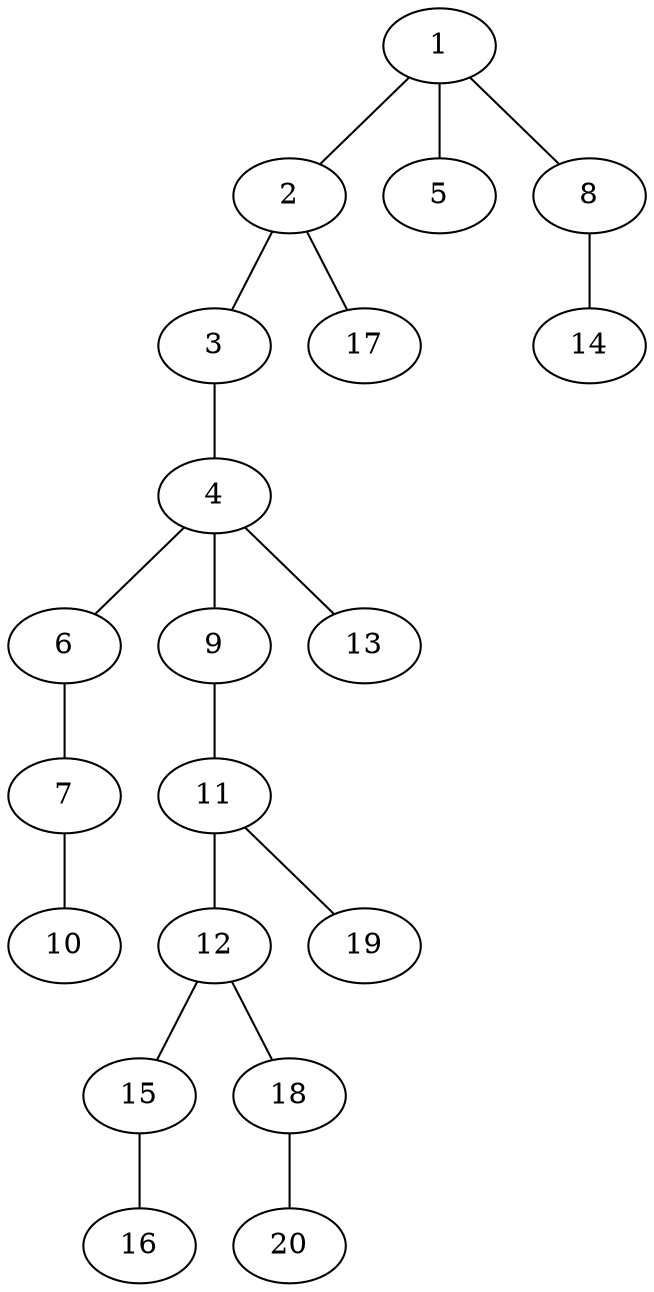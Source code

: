 graph graphname {1--2
1--5
1--8
2--3
2--17
3--4
4--6
4--9
4--13
6--7
7--10
8--14
9--11
11--12
11--19
12--15
12--18
15--16
18--20
}